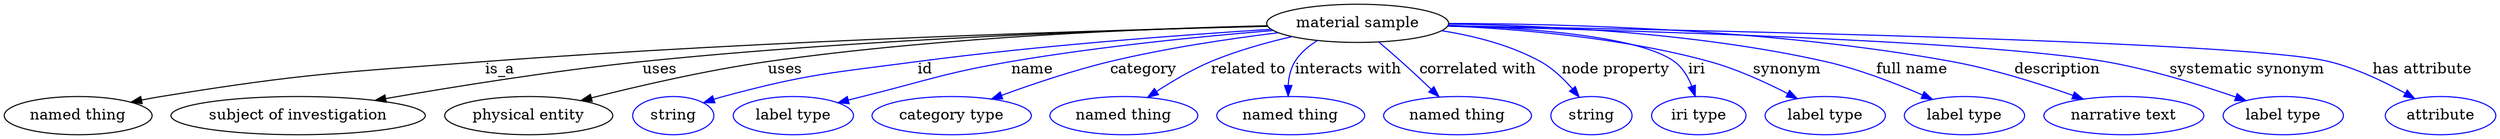 digraph {
	graph [bb="0,0,1908.5,123"];
	node [label="\N"];
	"material sample"	 [height=0.5,
		label="material sample",
		pos="1037.2,105",
		width=1.8776];
	"named thing"	 [height=0.5,
		pos="55.245,18",
		width=1.5346];
	"material sample" -> "named thing"	 [label=is_a,
		lp="385.25,61.5",
		pos="e,95.655,30.324 969.83,103 849.87,99.066 591.49,88.927 374.25,69 260.44,58.561 231.21,58.864 119.25,36 114.8,35.092 110.21,34.039 \
105.63,32.906"];
	"subject of investigation"	 [height=0.5,
		pos="221.25,18",
		width=2.5817];
	"material sample" -> "subject of investigation"	 [label=uses,
		lp="500.25,61.5",
		pos="e,281.61,31.737 969.8,103.25 865.98,99.96 660.92,91.068 488.25,69 421.07,60.415 345.31,45.43 291.69,33.917"];
	"physical entity"	 [height=0.5,
		pos="394.25,18",
		width=1.7332];
	"material sample" -> "physical entity"	 [label=uses,
		lp="596.25,61.5",
		pos="e,436.01,31.58 969.61,103.48 880.64,100.6 719.72,92.362 584.25,69 536.67,60.795 483.7,46.1 445.8,34.584"];
	id	 [color=blue,
		height=0.5,
		label=string,
		pos="505.25,18",
		width=0.84854];
	"material sample" -> id	 [color=blue,
		label=id,
		lp="706.75,61.5",
		pos="e,529.03,29.705 972.26,100.01 904.39,94.338 794.96,83.894 701.25,69 631.26,57.877 612.61,58 545.25,36 542.99,35.262 540.68,34.436 \
538.38,33.555",
		style=solid];
	name	 [color=blue,
		height=0.5,
		label="label type",
		pos="599.25,18",
		width=1.2638];
	"material sample" -> name	 [color=blue,
		label=name,
		lp="793.75,61.5",
		pos="e,634.07,29.723 974.08,98.402 921.41,92.38 844.55,82.379 778.25,69 722.34,57.72 708.92,52.209 654.25,36 650.87,34.999 647.38,33.934 \
643.89,32.842",
		style=solid];
	category	 [color=blue,
		height=0.5,
		label="category type",
		pos="721.25,18",
		width=1.6249];
	"material sample" -> category	 [color=blue,
		label=category,
		lp="882.75,61.5",
		pos="e,755.92,32.512 979.39,95.633 944.31,89.378 898.82,80.243 859.25,69 827.3,59.924 792.2,46.911 765.4,36.301",
		style=solid];
	"related to"	 [color=blue,
		height=0.5,
		label="named thing",
		pos="853.25,18",
		width=1.5346];
	"material sample" -> "related to"	 [color=blue,
		label="related to",
		lp="961.25,61.5",
		pos="e,876.51,34.368 992.21,91.453 974.15,85.418 953.36,77.701 935.25,69 918.1,60.764 900.05,49.811 885.26,40.167",
		style=solid];
	"interacts with"	 [color=blue,
		height=0.5,
		label="named thing",
		pos="981.25,18",
		width=1.5346];
	"material sample" -> "interacts with"	 [color=blue,
		label="interacts with",
		lp="1035.2,61.5",
		pos="e,984.88,35.974 1014.6,87.637 1008.6,82.194 1002.6,75.811 998.25,69 993.69,61.944 990.23,53.546 987.67,45.622",
		style=solid];
	"correlated with"	 [color=blue,
		height=0.5,
		label="named thing",
		pos="1109.2,18",
		width=1.5346];
	"material sample" -> "correlated with"	 [color=blue,
		label="correlated with",
		lp="1125.2,61.5",
		pos="e,1097.2,35.939 1055.2,87.529 1060.8,81.789 1067,75.27 1072.2,69 1078.8,61.255 1085.4,52.446 1091.2,44.354",
		style=solid];
	"node property"	 [color=blue,
		height=0.5,
		label=string,
		pos="1213.2,18",
		width=0.84854];
	"material sample" -> "node property"	 [color=blue,
		label="node property",
		lp="1225.2,61.5",
		pos="e,1202.9,35.044 1097.4,96.736 1121.4,91.459 1148.5,82.883 1170.2,69 1180.6,62.424 1189.7,52.589 1196.9,43.305",
		style=solid];
	iri	 [color=blue,
		height=0.5,
		label="iri type",
		pos="1298.2,18",
		width=1.011];
	"material sample" -> iri	 [color=blue,
		label=iri,
		lp="1288.7,61.5",
		pos="e,1291.9,35.945 1103.1,100.84 1161.4,96.07 1241,86.538 1267.2,69 1275.9,63.182 1282.6,54.023 1287.5,45.063",
		style=solid];
	synonym	 [color=blue,
		height=0.5,
		label="label type",
		pos="1398.2,18",
		width=1.2638];
	"material sample" -> synonym	 [color=blue,
		label=synonym,
		lp="1361.7,61.5",
		pos="e,1374,33.445 1104,102.06 1157.8,98.221 1234.8,89.374 1299.2,69 1322.4,61.689 1346.6,49.294 1365.3,38.554",
		style=solid];
	"full name"	 [color=blue,
		height=0.5,
		label="label type",
		pos="1507.2,18",
		width=1.2638];
	"material sample" -> "full name"	 [color=blue,
		label="full name",
		lp="1460.7,61.5",
		pos="e,1480.5,32.664 1103.2,100.76 1190.2,94.745 1338.5,82.898 1391.2,69 1419.2,61.639 1448.9,48.42 1471.3,37.285",
		style=solid];
	description	 [color=blue,
		height=0.5,
		label="narrative text",
		pos="1628.2,18",
		width=1.6068];
	"material sample" -> description	 [color=blue,
		label=description,
		lp="1572.7,61.5",
		pos="e,1595.8,32.999 1104,101.98 1211.8,96.723 1419.4,84.907 1491.2,69 1524.1,61.724 1559.7,48.287 1586.4,37.032",
		style=solid];
	"systematic synonym"	 [color=blue,
		height=0.5,
		label="label type",
		pos="1749.2,18",
		width=1.2638];
	"material sample" -> "systematic synonym"	 [color=blue,
		label="systematic synonym",
		lp="1715.2,61.5",
		pos="e,1719.2,31.594 1104.8,103.12 1234.3,99.109 1513.1,88.479 1607.2,69 1642.9,61.621 1681.8,47.203 1709.8,35.575",
		style=solid];
	"has attribute"	 [color=blue,
		height=0.5,
		label=attribute,
		pos="1868.2,18",
		width=1.1193];
	"material sample" -> "has attribute"	 [color=blue,
		label="has attribute",
		lp="1842.7,61.5",
		pos="e,1846.9,33.374 1104.7,103.44 1274.7,99.262 1711.8,86.907 1775.2,69 1797.7,62.652 1820.8,50.068 1838.3,38.989",
		style=solid];
}
